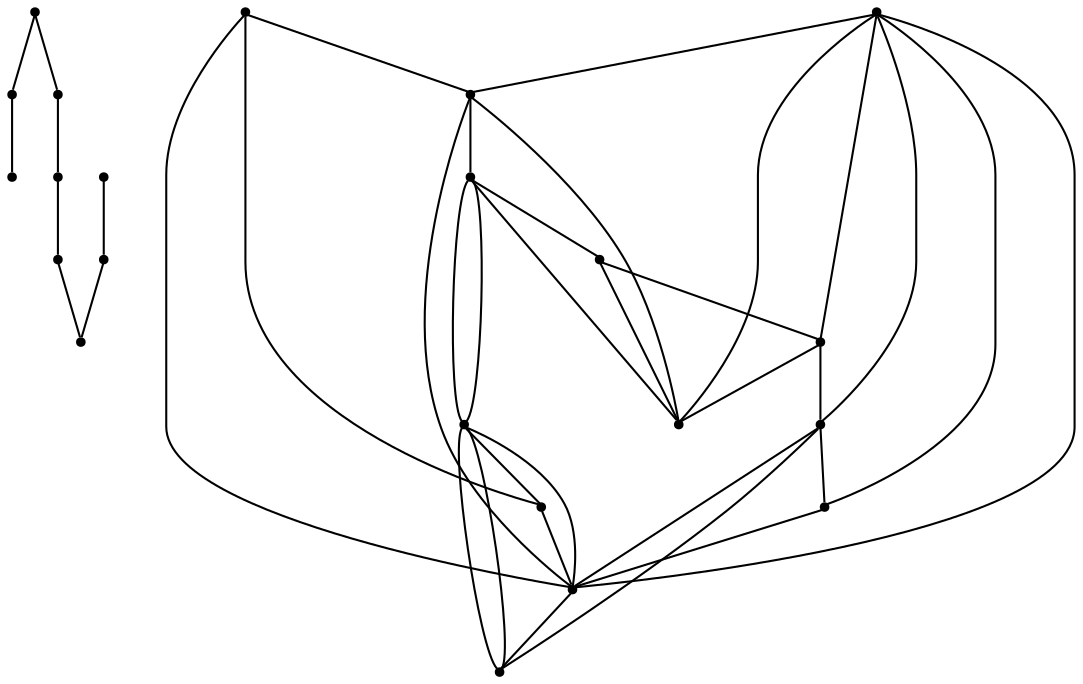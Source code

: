 graph {
  node [shape=point,comment="{\"directed\":false,\"doi\":\"10.1007/978-3-642-36763-2_34\",\"figure\":\"6 (2)\"}"]

  v0 [pos="1393.58403258696,806.7894064519447"]
  v1 [pos="1332.5733010982512,815.0325358952505"]
  v2 [pos="1273.209862668194,776.3011717345341"]
  v3 [pos="1238.580569915126,791.9536556793055"]
  v4 [pos="1208.9009821093696,783.7148502671198"]
  v5 [pos="1161.0788385792093,754.8768693089096"]
  v6 [pos="1116.5592341860238,795.2541631977062"]
  v7 [pos="1076.9808727272184,787.8346345053702"]
  v8 [pos="1054.7188436851175,821.6210875482359"]
  v9 [pos="1407.744670421916,866.966788576925"]
  v10 [pos="1260.801243254932,866.966788576925"]
  v11 [pos="1358.763612865131,1001.589869898067"]
  v12 [pos="1322.02447942928,720.1062540653987"]
  v13 [pos="1236.3084876310313,695.6272780082826"]
  v14 [pos="1162.838873644733,842.4887345558564"]
  v15 [pos="1222.0149389313144,807.3330897765888"]
  v16 [pos="1224.0664362617827,1013.8250974841981"]
  v17 [pos="1113.8578160879483,964.871215046314"]
  v18 [pos="1113.858325081207,818.0139553524742"]
  v19 [pos="1064.8772357123437,695.6273415969756"]
  v20 [pos="1040.3880430412562,793.5348521179722"]
  v21 [pos="1015.895351041513,866.966788576925"]

  v21 -- v18 [id="-2",pos="1015.895351041513,866.966788576925 1113.858325081207,818.0139553524742 1113.858325081207,818.0139553524742 1113.858325081207,818.0139553524742"]
  v21 -- v20 [id="-4",pos="1015.895351041513,866.966788576925 1040.3880430412562,793.5348521179722 1040.3880430412562,793.5348521179722 1040.3880430412562,793.5348521179722"]
  v21 -- v9 [id="-10",pos="1015.895351041513,866.966788576925 1015.8992003030343,634.4379772181885 1015.8992003030343,634.4379772181885 1015.8992003030343,634.4379772181885 1407.7441614286568,634.4380408068814 1407.7441614286568,634.4380408068814 1407.7441614286568,634.4380408068814 1407.744670421916,866.966788576925 1407.744670421916,866.966788576925 1407.744670421916,866.966788576925"]
  v21 -- v9 [id="-12",pos="1015.895351041513,866.966788576925 1015.8992003030343,1026.0687187777974 1015.8992003030343,1026.0687187777974 1015.8992003030343,1026.0687187777974 1407.7441614286568,1026.0645855127564 1407.7441614286568,1026.0645855127564 1407.7441614286568,1026.0645855127564 1407.744670421916,866.966788576925 1407.744670421916,866.966788576925 1407.744670421916,866.966788576925"]
  v20 -- v18 [id="-19",pos="1040.3880430412562,793.5348521179722 1113.858325081207,818.0139553524742 1113.858325081207,818.0139553524742 1113.858325081207,818.0139553524742"]
  v20 -- v19 [id="-20",pos="1040.3880430412562,793.5348521179722 1064.8772357123437,695.6273415969756 1064.8772357123437,695.6273415969756 1064.8772357123437,695.6273415969756"]
  v1 -- v0 [id="-24",pos="1332.5733010982512,815.0325358952505 1336.0318685399188,814.8258726431927 1336.5850109993908,814.8258726431927 1338.0600575579829,814.8258726431927 1342.771680908389,814.8258726431927 1352.2035804946045,814.8258726431927 1362.285846217529,813.442437039572 1372.3721838865256,812.0630711122996 1383.104942994474,809.3000152266346 1388.4713861726057,807.9206492993621 1393.58403258696,806.7894064519447 1393.58403258696,806.7894064519447 1393.58403258696,806.7894064519447"]
  v19 -- v18 [id="-27",pos="1064.8772357123437,695.6273415969756 1113.858325081207,818.0139553524742 1113.858325081207,818.0139553524742 1113.858325081207,818.0139553524742"]
  v19 -- v13 [id="-30",pos="1064.8772357123437,695.6273415969756 1236.3084876310313,695.6272780082826 1236.3084876310313,695.6272780082826 1236.3084876310313,695.6272780082826"]
  v19 -- v14 [id="-32",pos="1064.8772357123437,695.6273415969756 1162.838873644733,842.4887345558564 1162.838873644733,842.4887345558564 1162.838873644733,842.4887345558564"]
  v17 -- v10 [id="-40",pos="1113.8578160879483,964.871215046314 1260.801243254932,866.966788576925 1260.801243254932,866.966788576925 1260.801243254932,866.966788576925"]
  v17 -- v21 [id="-41",pos="1113.8578160879483,964.871215046314 1015.895351041513,866.966788576925 1015.895351041513,866.966788576925 1015.895351041513,866.966788576925"]
  v18 -- v14 [id="-43",pos="1113.858325081207,818.0139553524742 1162.838873644733,842.4887345558564 1162.838873644733,842.4887345558564 1162.838873644733,842.4887345558564"]
  v18 -- v17 [id="-44",pos="1113.858325081207,818.0139553524742 1113.8578160879483,964.871215046314 1113.8578160879483,964.871215046314 1113.8578160879483,964.871215046314"]
  v2 -- v1 [id="-53",pos="1273.209862668194,776.3011717345341 1280.0014869715733,778.3366457955701 1286.6687896714377,780.1245054862945 1296.5884320481061,786.6255590977933 1306.5080744247748,793.126612709292 1319.6800564782475,804.3408602415651 1326.2682107263347,809.9460763469134 1332.5733010982512,815.0325358952505 1332.5733010982512,815.0325358952505 1332.5733010982512,815.0325358952505"]
  v5 -- v6 [id="-54",pos="1161.0788385792093,754.8768693089096 1157.2171703472043,760.1294225232081 1157.2171703472043,760.1294225232081 1157.2171703472043,760.1294225232081 1153.8062792702162,765.6552799397663 1146.9763532240959,776.7113188040025 1141.364066301859,783.6999705129715 1135.7558513256945,790.6886222219406 1131.3651482250987,793.6142108067623 1127.4581159688837,794.9144724000164 1123.5554101553705,796.2144796384988 1120.1445190783825,795.8894142401853 1116.5592341860238,795.2541631977062"]
  v14 -- v10 [id="-55",pos="1162.838873644733,842.4887345558564 1260.801243254932,866.966788576925 1260.801243254932,866.966788576925 1260.801243254932,866.966788576925"]
  v14 -- v13 [id="-58",pos="1162.838873644733,842.4887345558564 1236.3084876310313,695.6272780082826 1236.3084876310313,695.6272780082826 1236.3084876310313,695.6272780082826"]
  v14 -- v15 [id="-63",pos="1162.838873644733,842.4887345558564 1222.0149389313144,807.3330897765888 1222.0149389313144,807.3330897765888 1222.0149389313144,807.3330897765888"]
  v4 -- v5 [id="-67",pos="1208.9009821093696,783.7148502671198 1204.6221302774427,779.2284136253724 1204.6221302774427,779.2284136253724 1204.6221302774427,779.2284136253724 1199.33916199379,775.0859918124349 1188.7690262320975,766.7930088338636 1180.5547657697657,762.0007105790708 1172.3447045018206,757.2081579695063 1166.490518533236,755.9078963762522 1161.0788385792093,754.8768693089096"]
  v16 -- v11 [id="-69",pos="1224.0664362617827,1013.8250974841981 1358.763612865131,1001.589869898067 1358.763612865131,1001.589869898067 1358.763612865131,1001.589869898067"]
  v16 -- v17 [id="-70",pos="1224.0664362617827,1013.8250974841981 1113.8578160879483,964.871215046314 1113.8578160879483,964.871215046314 1113.8578160879483,964.871215046314"]
  v16 -- v10 [id="-71",pos="1224.0664362617827,1013.8250974841981 1260.801243254932,866.966788576925 1260.801243254932,866.966788576925 1260.801243254932,866.966788576925"]
  v2 -- v3 [id="-73",pos="1273.209862668194,776.3011717345341 1266.0163881868207,782.0746435214039 1258.6985921019325,787.6007552927339 1253.086177931381,790.2801284584887 1247.4738910091442,792.9640800101353 1243.5710579473161,792.8015473109785 1238.580569915126,791.9536556793055"]
  v13 -- v10 [id="-76",pos="1236.3084876310313,695.6272780082826 1260.801243254932,866.966788576925 1260.801243254932,866.966788576925 1260.801243254932,866.966788576925"]
  v13 -- v12 [id="-79",pos="1236.3084876310313,695.6272780082826 1322.02447942928,720.1062540653987 1322.02447942928,720.1062540653987 1322.02447942928,720.1062540653987"]
  v13 -- v15 [id="-81",pos="1236.3084876310313,695.6272780082826 1222.0149389313144,807.3330897765888 1222.0149389313144,807.3330897765888 1222.0149389313144,807.3330897765888"]
  v10 -- v9 [id="-88",pos="1260.801243254932,866.966788576925 1407.744670421916,866.966788576925 1407.744670421916,866.966788576925 1407.744670421916,866.966788576925"]
  v10 -- v12 [id="-89",pos="1260.801243254932,866.966788576925 1322.02447942928,720.1062540653987 1322.02447942928,720.1062540653987 1322.02447942928,720.1062540653987"]
  v12 -- v9 [id="-101",pos="1322.02447942928,720.1062540653987 1326.2138756959348,726.4113909139468 1326.2138756959348,726.4113909139468 1326.2138756959348,726.4113909139468 1407.744670421916,866.966788576925 1407.744670421916,866.966788576925 1407.744670421916,866.966788576925"]
  v12 -- v9 [id="-103",pos="1322.02447942928,720.1062540653987 1407.334930848407,776.1446799612067 1407.334930848407,776.1446799612067 1407.334930848407,776.1446799612067 1407.744670421916,866.966788576925 1407.744670421916,866.966788576925 1407.744670421916,866.966788576925"]
  v3 -- v4 [id="-106",pos="1238.580569915126,791.9536556793055 1234.7938509405114,790.2010241244703 1229.9112058550754,787.7632879918906 1224.9534842639348,786.2170653343414 1219.995762672794,784.6751667079121 1214.9503669927874,784.025035911285 1208.9009821093696,783.7148502671198"]
  v11 -- v10 [id="-110",pos="1358.763612865131,1001.589869898067 1260.801243254932,866.966788576925 1260.801243254932,866.966788576925 1260.801243254932,866.966788576925"]
  v15 -- v10 [id="-114",pos="1222.0149389313144,807.3330897765888 1260.801243254932,866.966788576925 1260.801243254932,866.966788576925 1260.801243254932,866.966788576925"]
  v9 -- v11 [id="-118",pos="1407.744670421916,866.966788576925 1358.763612865131,1001.589869898067 1358.763612865131,1001.589869898067 1358.763612865131,1001.589869898067"]
  v8 -- v7 [id="-128",pos="1054.7188436851175,821.6210875482359 1059.3215424780938,817.3429674645625 1062.8991288474099,813.7675024378856 1066.5600628628902,807.9997536333805 1070.2168613081408,802.2279351525272 1073.9570710237128,794.2643416033893 1076.9808727272184,787.8346345053702"]
  v7 -- v6 [id="-130",pos="1076.9808727272184,787.8346345053702 1082.2506071861367,785.6503629028527 1086.8080055790606,785.0002321062257 1091.1945094852695,784.8336297307206 1095.5852125858655,784.6710970315639 1099.8173642862776,785.0002321062257 1103.7994730481973,786.7880917969501 1107.7856537561895,788.5716274565544 1111.5216642773746,791.8263511160379 1116.5592341860238,795.2541631977062"]
  v14 -- v17 [id="-134",pos="1162.838873644733,842.4887345558564 1113.8578160879483,964.871215046314 1113.8578160879483,964.871215046314 1113.8578160879483,964.871215046314"]
}